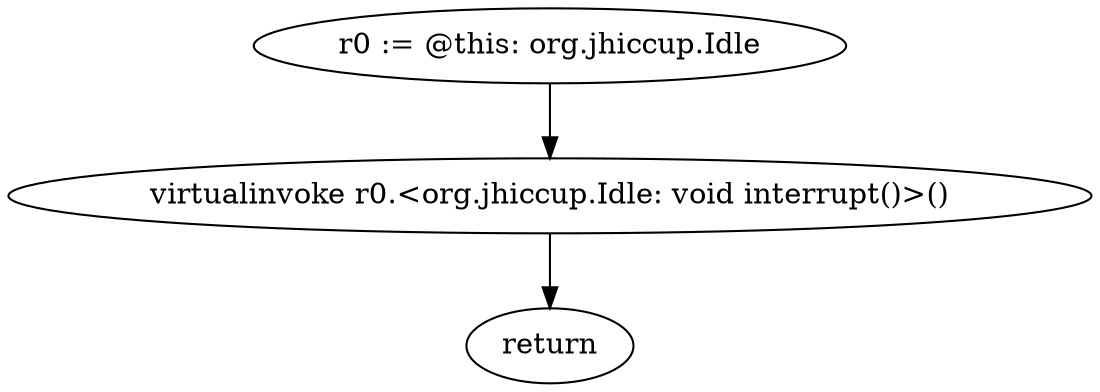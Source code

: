 digraph "unitGraph" {
    "r0 := @this: org.jhiccup.Idle"
    "virtualinvoke r0.<org.jhiccup.Idle: void interrupt()>()"
    "return"
    "r0 := @this: org.jhiccup.Idle"->"virtualinvoke r0.<org.jhiccup.Idle: void interrupt()>()";
    "virtualinvoke r0.<org.jhiccup.Idle: void interrupt()>()"->"return";
}
